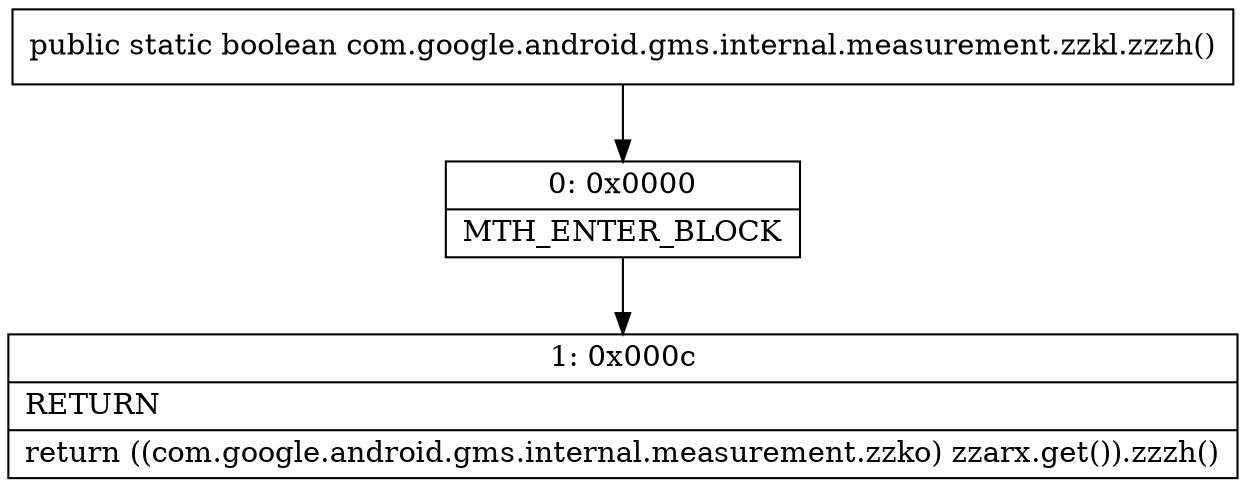 digraph "CFG forcom.google.android.gms.internal.measurement.zzkl.zzzh()Z" {
Node_0 [shape=record,label="{0\:\ 0x0000|MTH_ENTER_BLOCK\l}"];
Node_1 [shape=record,label="{1\:\ 0x000c|RETURN\l|return ((com.google.android.gms.internal.measurement.zzko) zzarx.get()).zzzh()\l}"];
MethodNode[shape=record,label="{public static boolean com.google.android.gms.internal.measurement.zzkl.zzzh() }"];
MethodNode -> Node_0;
Node_0 -> Node_1;
}

